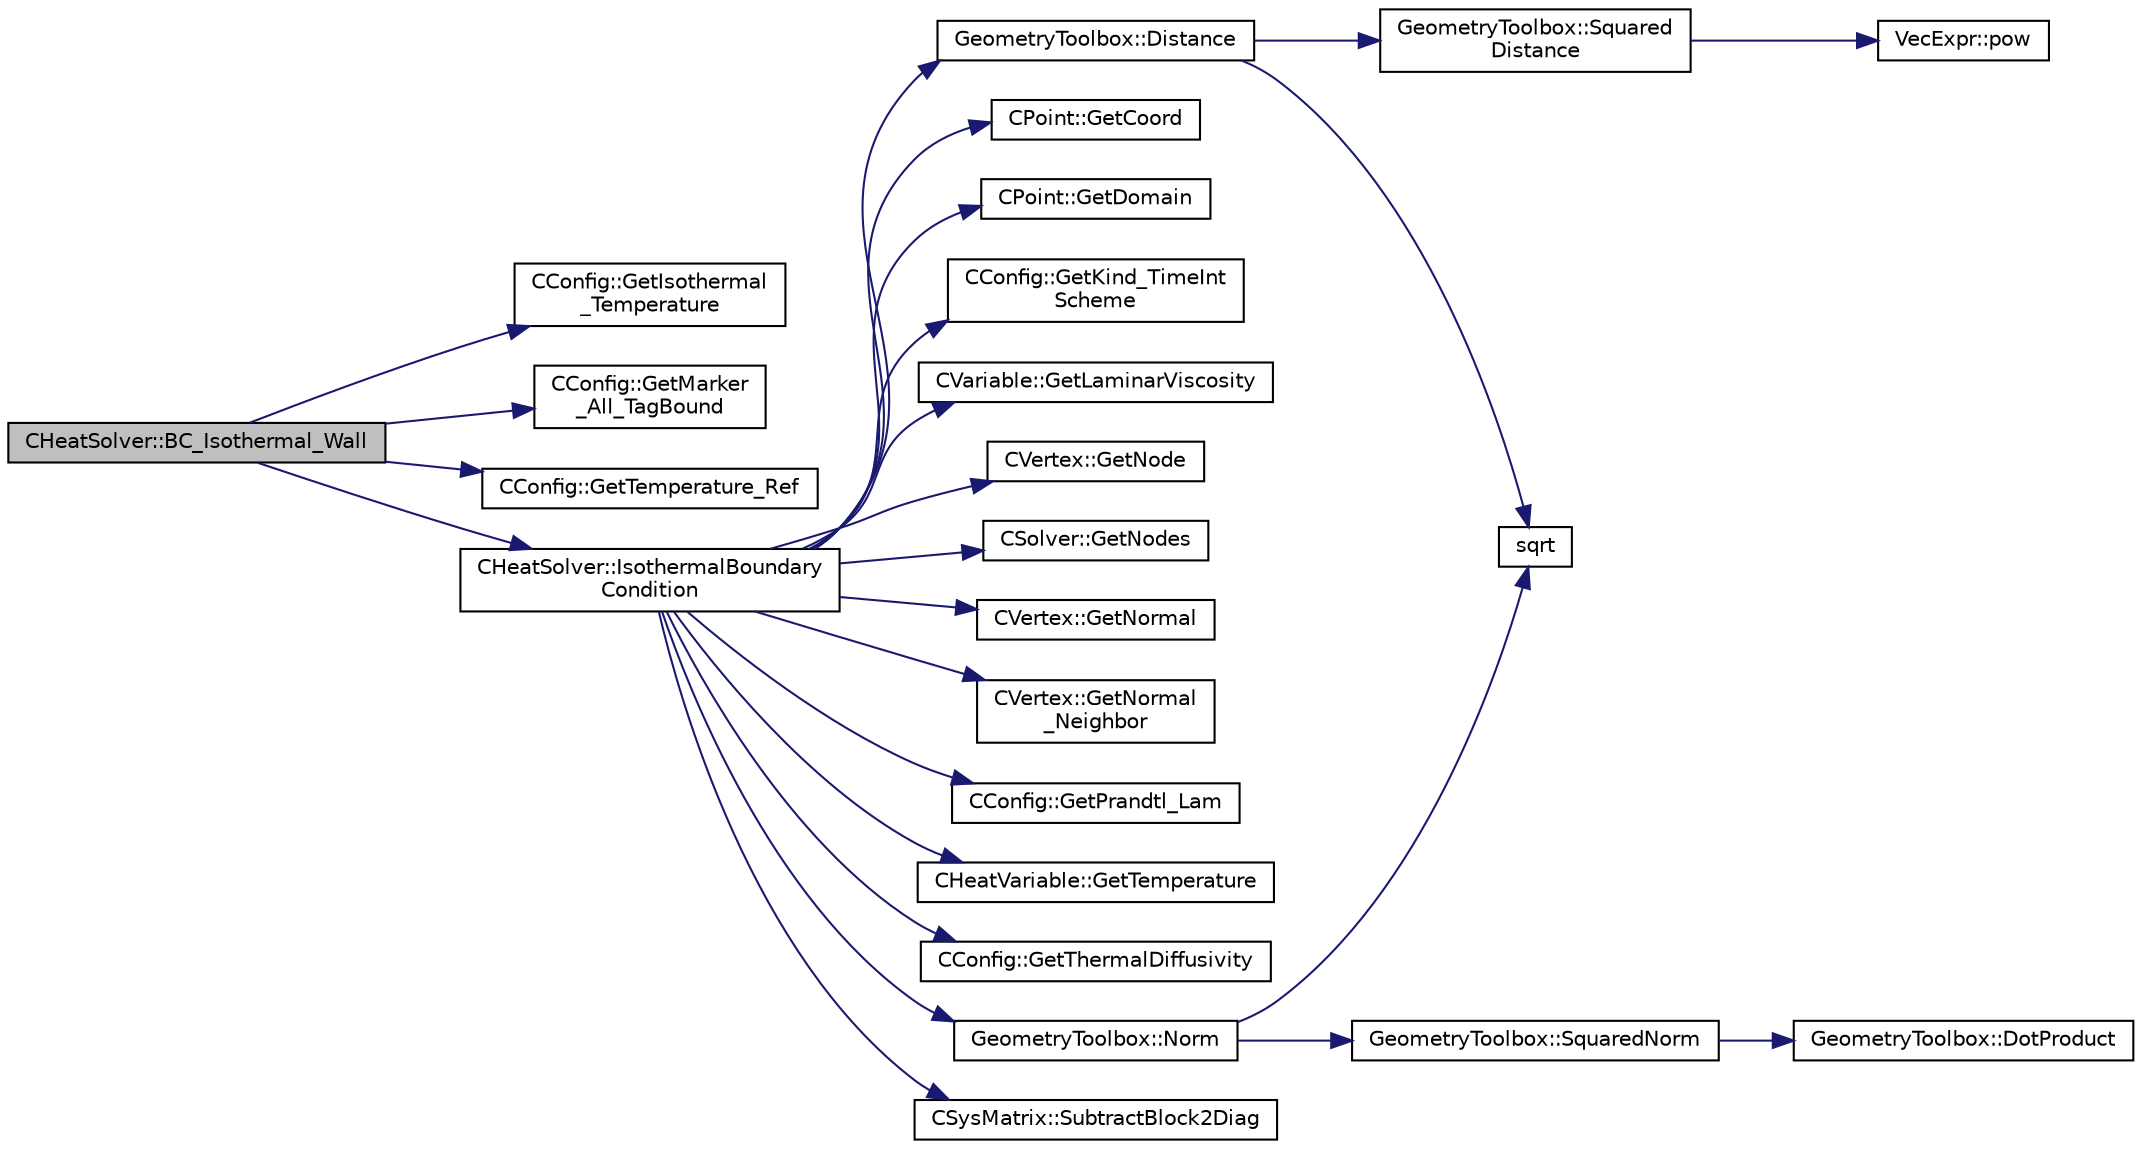 digraph "CHeatSolver::BC_Isothermal_Wall"
{
 // LATEX_PDF_SIZE
  edge [fontname="Helvetica",fontsize="10",labelfontname="Helvetica",labelfontsize="10"];
  node [fontname="Helvetica",fontsize="10",shape=record];
  rankdir="LR";
  Node1 [label="CHeatSolver::BC_Isothermal_Wall",height=0.2,width=0.4,color="black", fillcolor="grey75", style="filled", fontcolor="black",tooltip="Impose the Navier-Stokes boundary condition (strong)."];
  Node1 -> Node2 [color="midnightblue",fontsize="10",style="solid",fontname="Helvetica"];
  Node2 [label="CConfig::GetIsothermal\l_Temperature",height=0.2,width=0.4,color="black", fillcolor="white", style="filled",URL="$classCConfig.html#a2bf56370670128e9e93af4ed3a7e2bb7",tooltip="Get the wall temperature (static) at an isothermal boundary."];
  Node1 -> Node3 [color="midnightblue",fontsize="10",style="solid",fontname="Helvetica"];
  Node3 [label="CConfig::GetMarker\l_All_TagBound",height=0.2,width=0.4,color="black", fillcolor="white", style="filled",URL="$classCConfig.html#ab8c9c1f45950a29355be4ff357049440",tooltip="Get the index of the surface defined in the geometry file."];
  Node1 -> Node4 [color="midnightblue",fontsize="10",style="solid",fontname="Helvetica"];
  Node4 [label="CConfig::GetTemperature_Ref",height=0.2,width=0.4,color="black", fillcolor="white", style="filled",URL="$classCConfig.html#a218d027f78cd801a8734a2d4581591ad",tooltip="Get the value of the reference temperature for non-dimensionalization."];
  Node1 -> Node5 [color="midnightblue",fontsize="10",style="solid",fontname="Helvetica"];
  Node5 [label="CHeatSolver::IsothermalBoundary\lCondition",height=0.2,width=0.4,color="black", fillcolor="white", style="filled",URL="$classCHeatSolver.html#ade1b4d48e5d222e56d7c0d556f8a9cd6",tooltip="Applies an isothermal condition to a vertex of a marker."];
  Node5 -> Node6 [color="midnightblue",fontsize="10",style="solid",fontname="Helvetica"];
  Node6 [label="GeometryToolbox::Distance",height=0.2,width=0.4,color="black", fillcolor="white", style="filled",URL="$group__GeometryToolbox.html#ga600fb4ee993ae4c3b985082d51994881",tooltip=" "];
  Node6 -> Node7 [color="midnightblue",fontsize="10",style="solid",fontname="Helvetica"];
  Node7 [label="sqrt",height=0.2,width=0.4,color="black", fillcolor="white", style="filled",URL="$group__SIMD.html#ga54a1925ab40fb4249ea255072520de35",tooltip=" "];
  Node6 -> Node8 [color="midnightblue",fontsize="10",style="solid",fontname="Helvetica"];
  Node8 [label="GeometryToolbox::Squared\lDistance",height=0.2,width=0.4,color="black", fillcolor="white", style="filled",URL="$group__GeometryToolbox.html#ga3db86410486389a5cda59b3d0ab17f66",tooltip=" "];
  Node8 -> Node9 [color="midnightblue",fontsize="10",style="solid",fontname="Helvetica"];
  Node9 [label="VecExpr::pow",height=0.2,width=0.4,color="black", fillcolor="white", style="filled",URL="$group__VecExpr.html#ga7fb255e1f2a1773d3cc6ff7bee1aadd2",tooltip=" "];
  Node5 -> Node10 [color="midnightblue",fontsize="10",style="solid",fontname="Helvetica"];
  Node10 [label="CPoint::GetCoord",height=0.2,width=0.4,color="black", fillcolor="white", style="filled",URL="$classCPoint.html#ab16c29dd03911529cd73bf467c313179",tooltip="Get the coordinates dor the control volume."];
  Node5 -> Node11 [color="midnightblue",fontsize="10",style="solid",fontname="Helvetica"];
  Node11 [label="CPoint::GetDomain",height=0.2,width=0.4,color="black", fillcolor="white", style="filled",URL="$classCPoint.html#aa58a27b602e47ddcad22ae74a5c6bc81",tooltip="For parallel computation, its indicates if a point must be computed or not."];
  Node5 -> Node12 [color="midnightblue",fontsize="10",style="solid",fontname="Helvetica"];
  Node12 [label="CConfig::GetKind_TimeInt\lScheme",height=0.2,width=0.4,color="black", fillcolor="white", style="filled",URL="$classCConfig.html#ad16f71356f146b530fb1fbb45444525c",tooltip="Get the kind of time integration method."];
  Node5 -> Node13 [color="midnightblue",fontsize="10",style="solid",fontname="Helvetica"];
  Node13 [label="CVariable::GetLaminarViscosity",height=0.2,width=0.4,color="black", fillcolor="white", style="filled",URL="$classCVariable.html#a0acbe55ca86de2c0205ae921193e9e95",tooltip="A virtual member."];
  Node5 -> Node14 [color="midnightblue",fontsize="10",style="solid",fontname="Helvetica"];
  Node14 [label="CVertex::GetNode",height=0.2,width=0.4,color="black", fillcolor="white", style="filled",URL="$classCVertex.html#ad568da06e7191358d3a09a1bee71cdb5",tooltip="Get the node of the vertex."];
  Node5 -> Node15 [color="midnightblue",fontsize="10",style="solid",fontname="Helvetica"];
  Node15 [label="CSolver::GetNodes",height=0.2,width=0.4,color="black", fillcolor="white", style="filled",URL="$classCSolver.html#af3198e52a2ea377bb765647b5e697197",tooltip="Allow outside access to the nodes of the solver, containing conservatives, primitives,..."];
  Node5 -> Node16 [color="midnightblue",fontsize="10",style="solid",fontname="Helvetica"];
  Node16 [label="CVertex::GetNormal",height=0.2,width=0.4,color="black", fillcolor="white", style="filled",URL="$classCVertex.html#a57cacfe764770e6c0e54c278cb584f7c",tooltip="Copy the the normal vector of a face."];
  Node5 -> Node17 [color="midnightblue",fontsize="10",style="solid",fontname="Helvetica"];
  Node17 [label="CVertex::GetNormal\l_Neighbor",height=0.2,width=0.4,color="black", fillcolor="white", style="filled",URL="$classCVertex.html#ab8b0e96f9384b0a861c7a70616976b75",tooltip="Get the value of the closest neighbor."];
  Node5 -> Node18 [color="midnightblue",fontsize="10",style="solid",fontname="Helvetica"];
  Node18 [label="CConfig::GetPrandtl_Lam",height=0.2,width=0.4,color="black", fillcolor="white", style="filled",URL="$classCConfig.html#a502035c2b049606186e11e01b7df626a",tooltip="Get the value of the laminar Prandtl number."];
  Node5 -> Node19 [color="midnightblue",fontsize="10",style="solid",fontname="Helvetica"];
  Node19 [label="CHeatVariable::GetTemperature",height=0.2,width=0.4,color="black", fillcolor="white", style="filled",URL="$classCHeatVariable.html#a199a0599cf7453d3eb392d14e3fcc8af",tooltip="Get the temperature of the point."];
  Node5 -> Node20 [color="midnightblue",fontsize="10",style="solid",fontname="Helvetica"];
  Node20 [label="CConfig::GetThermalDiffusivity",height=0.2,width=0.4,color="black", fillcolor="white", style="filled",URL="$classCConfig.html#a5f2a8d5a5bd497c507d2799926161259",tooltip="Get the value of the thermal diffusivity for solids."];
  Node5 -> Node21 [color="midnightblue",fontsize="10",style="solid",fontname="Helvetica"];
  Node21 [label="GeometryToolbox::Norm",height=0.2,width=0.4,color="black", fillcolor="white", style="filled",URL="$group__GeometryToolbox.html#gad8b24e50333c9a8378f7abf18222f36a",tooltip=" "];
  Node21 -> Node7 [color="midnightblue",fontsize="10",style="solid",fontname="Helvetica"];
  Node21 -> Node22 [color="midnightblue",fontsize="10",style="solid",fontname="Helvetica"];
  Node22 [label="GeometryToolbox::SquaredNorm",height=0.2,width=0.4,color="black", fillcolor="white", style="filled",URL="$group__GeometryToolbox.html#ga98c9b9314cc6352c9bba49b8cfb4b056",tooltip=" "];
  Node22 -> Node23 [color="midnightblue",fontsize="10",style="solid",fontname="Helvetica"];
  Node23 [label="GeometryToolbox::DotProduct",height=0.2,width=0.4,color="black", fillcolor="white", style="filled",URL="$group__GeometryToolbox.html#ga7ec3e1e20fab73dbf0159fe38492cc89",tooltip=" "];
  Node5 -> Node24 [color="midnightblue",fontsize="10",style="solid",fontname="Helvetica"];
  Node24 [label="CSysMatrix::SubtractBlock2Diag",height=0.2,width=0.4,color="black", fillcolor="white", style="filled",URL="$classCSysMatrix.html#a423b77066cf386dd6e4b95a656e4aadb",tooltip="Short-hand to AddBlock2Diag with alpha = -1, i.e. subtracts from the current diagonal."];
}
